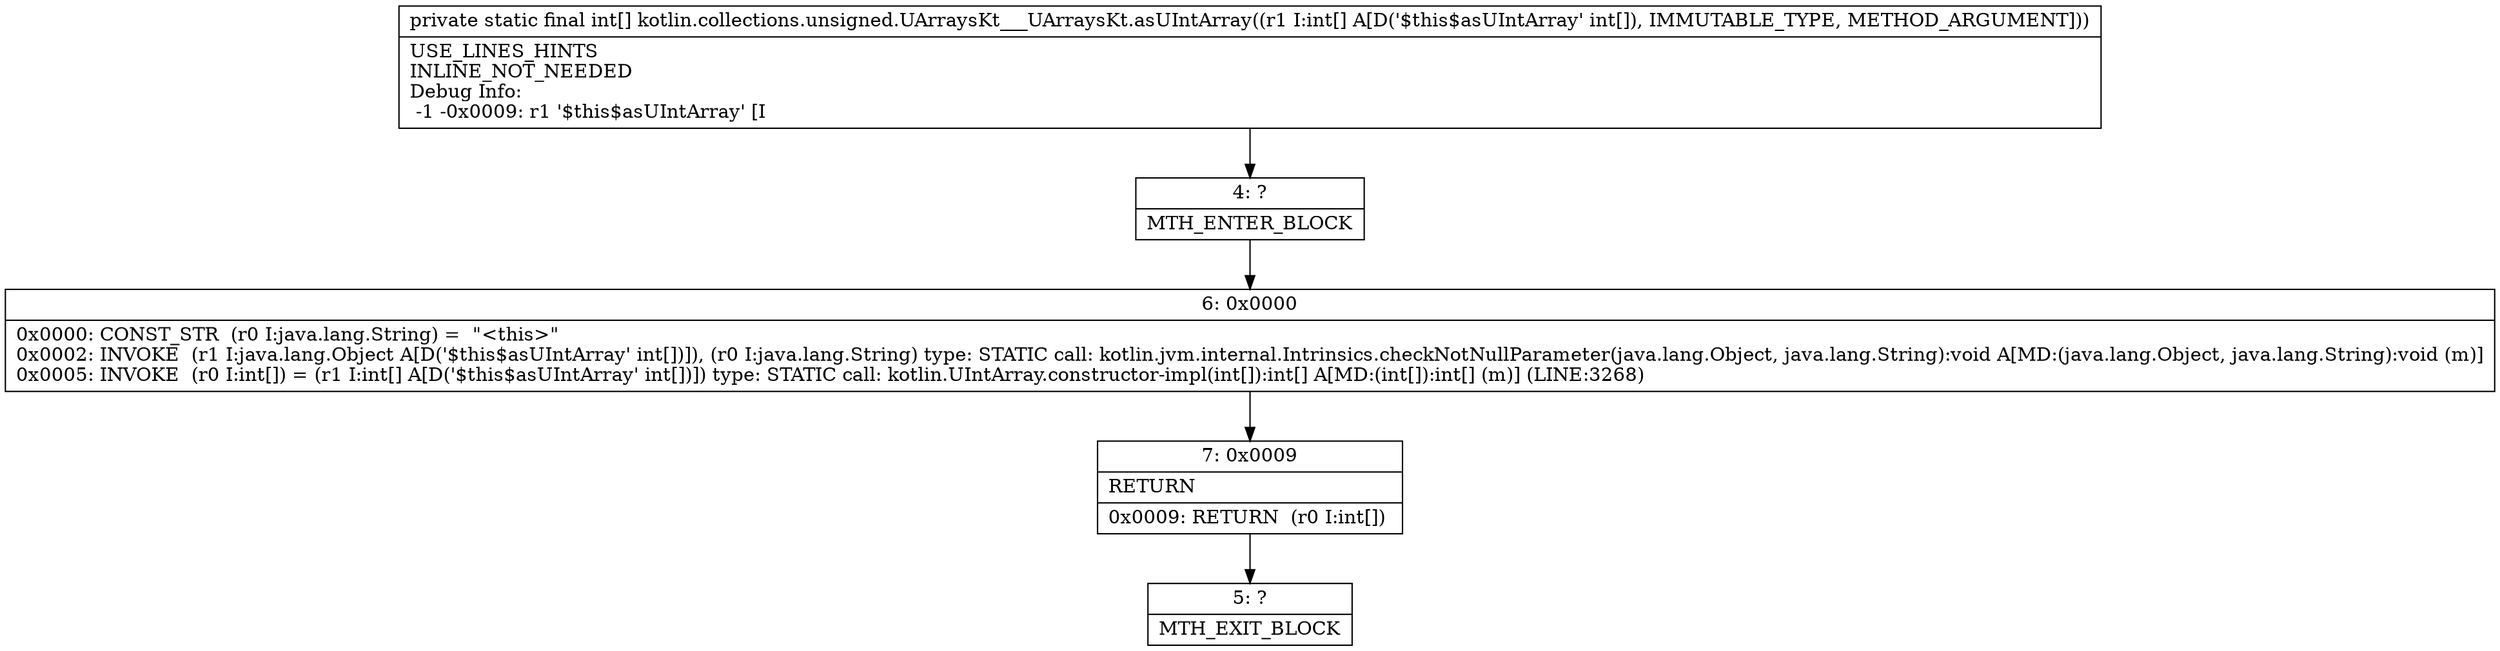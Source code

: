 digraph "CFG forkotlin.collections.unsigned.UArraysKt___UArraysKt.asUIntArray([I)[I" {
Node_4 [shape=record,label="{4\:\ ?|MTH_ENTER_BLOCK\l}"];
Node_6 [shape=record,label="{6\:\ 0x0000|0x0000: CONST_STR  (r0 I:java.lang.String) =  \"\<this\>\" \l0x0002: INVOKE  (r1 I:java.lang.Object A[D('$this$asUIntArray' int[])]), (r0 I:java.lang.String) type: STATIC call: kotlin.jvm.internal.Intrinsics.checkNotNullParameter(java.lang.Object, java.lang.String):void A[MD:(java.lang.Object, java.lang.String):void (m)]\l0x0005: INVOKE  (r0 I:int[]) = (r1 I:int[] A[D('$this$asUIntArray' int[])]) type: STATIC call: kotlin.UIntArray.constructor\-impl(int[]):int[] A[MD:(int[]):int[] (m)] (LINE:3268)\l}"];
Node_7 [shape=record,label="{7\:\ 0x0009|RETURN\l|0x0009: RETURN  (r0 I:int[]) \l}"];
Node_5 [shape=record,label="{5\:\ ?|MTH_EXIT_BLOCK\l}"];
MethodNode[shape=record,label="{private static final int[] kotlin.collections.unsigned.UArraysKt___UArraysKt.asUIntArray((r1 I:int[] A[D('$this$asUIntArray' int[]), IMMUTABLE_TYPE, METHOD_ARGUMENT]))  | USE_LINES_HINTS\lINLINE_NOT_NEEDED\lDebug Info:\l  \-1 \-0x0009: r1 '$this$asUIntArray' [I\l}"];
MethodNode -> Node_4;Node_4 -> Node_6;
Node_6 -> Node_7;
Node_7 -> Node_5;
}

